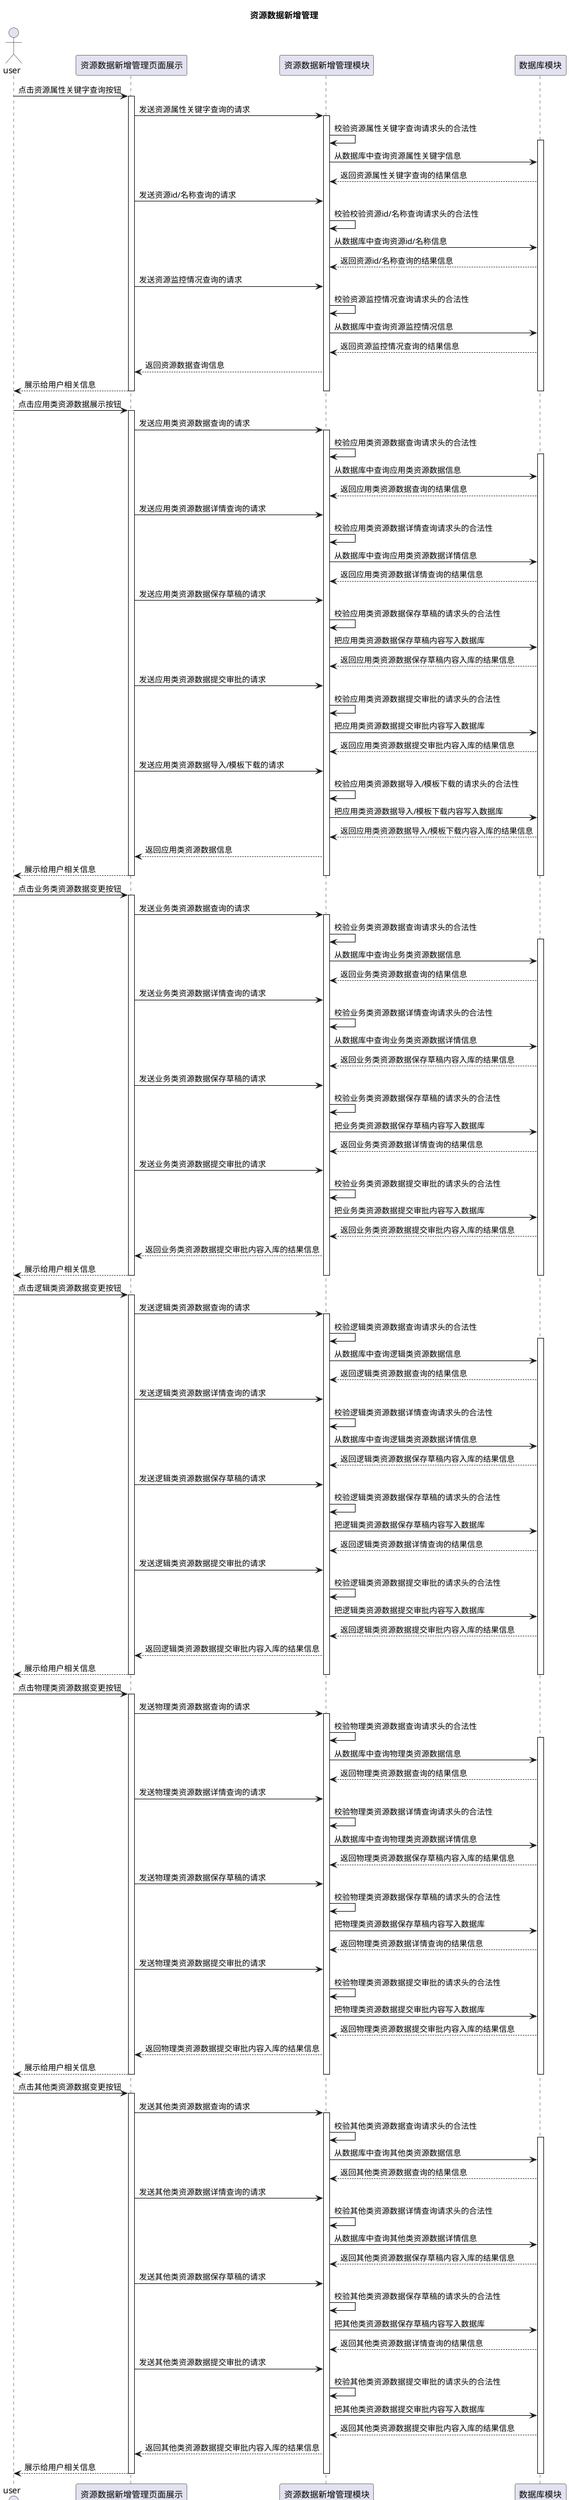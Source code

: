 @startuml
title 资源数据新增管理

actor user
participant "资源数据新增管理页面展示" as A
participant "资源数据新增管理模块" as B
participant "数据库模块" as C

user  -> A:点击资源属性关键字查询按钮
activate A
A   -> B:发送资源属性关键字查询的请求
activate B
B   -> B:校验资源属性关键字查询请求头的合法性
activate C
B   -> C:从数据库中查询资源属性关键字信息
C --> B:返回资源属性关键字查询的结果信息

A   -> B:发送资源id/名称查询的请求
B   -> B:校验校验资源id/名称查询请求头的合法性
B   -> C:从数据库中查询资源id/名称信息
C --> B:返回资源id/名称查询的结果信息

A   -> B:发送资源监控情况查询的请求
B   -> B:校验资源监控情况查询请求头的合法性
B   -> C:从数据库中查询资源监控情况信息
C --> B:返回资源监控情况查询的结果信息

B   --> A:返回资源数据查询信息
A   --> user:展示给用户相关信息
deactivate A
deactivate B
deactivate C

user  -> A:点击应用类资源数据展示按钮
activate A
A   -> B:发送应用类资源数据查询的请求
activate B
B   -> B:校验应用类资源数据查询请求头的合法性
activate C
B   -> C:从数据库中查询应用类资源数据信息
C --> B:返回应用类资源数据查询的结果信息

A   -> B:发送应用类资源数据详情查询的请求
B   -> B:校验应用类资源数据详情查询请求头的合法性
B   -> C:从数据库中查询应用类资源数据详情信息
C --> B:返回应用类资源数据详情查询的结果信息

A   -> B:发送应用类资源数据保存草稿的请求
B   -> B:校验应用类资源数据保存草稿的请求头的合法性
B   -> C:把应用类资源数据保存草稿内容写入数据库
C --> B:返回应用类资源数据保存草稿内容入库的结果信息

A   -> B:发送应用类资源数据提交审批的请求
B   -> B:校验应用类资源数据提交审批的请求头的合法性
B   -> C:把应用类资源数据提交审批内容写入数据库
C --> B:返回应用类资源数据提交审批内容入库的结果信息

A   -> B:发送应用类资源数据导入/模板下载的请求
B   -> B:校验应用类资源数据导入/模板下载的请求头的合法性
B   -> C:把应用类资源数据导入/模板下载内容写入数据库
C --> B:返回应用类资源数据导入/模板下载内容入库的结果信息

B   --> A:返回应用类资源数据信息
A   --> user:展示给用户相关信息
deactivate A
deactivate B
deactivate C

user  -> A:点击业务类资源数据变更按钮
activate A
A   -> B:发送业务类资源数据查询的请求
activate B
B   -> B:校验业务类资源数据查询请求头的合法性
activate C
B   -> C:从数据库中查询业务类资源数据信息
C --> B:返回业务类资源数据查询的结果信息

A   -> B:发送业务类资源数据详情查询的请求
B   -> B:校验业务类资源数据详情查询请求头的合法性
B   -> C:从数据库中查询业务类资源数据详情信息
C --> B:返回业务类资源数据保存草稿内容入库的结果信息

A   -> B:发送业务类资源数据保存草稿的请求
B   -> B:校验业务类资源数据保存草稿的请求头的合法性
B   -> C:把业务类资源数据保存草稿内容写入数据库
C --> B:返回业务类资源数据详情查询的结果信息

A   -> B:发送业务类资源数据提交审批的请求
B   -> B:校验业务类资源数据提交审批的请求头的合法性
B   -> C:把业务类资源数据提交审批内容写入数据库
C --> B:返回业务类资源数据提交审批内容入库的结果信息

B   --> A:返回业务类资源数据提交审批内容入库的结果信息
A   --> user:展示给用户相关信息
deactivate A
deactivate B
deactivate C

user  -> A:点击逻辑类资源数据变更按钮
activate A
A   -> B:发送逻辑类资源数据查询的请求
activate B
B   -> B:校验逻辑类资源数据查询请求头的合法性
activate C
B   -> C:从数据库中查询逻辑类资源数据信息
C --> B:返回逻辑类资源数据查询的结果信息

A   -> B:发送逻辑类资源数据详情查询的请求
B   -> B:校验逻辑类资源数据详情查询请求头的合法性
B   -> C:从数据库中查询逻辑类资源数据详情信息
C --> B:返回逻辑类资源数据保存草稿内容入库的结果信息

A   -> B:发送逻辑类资源数据保存草稿的请求
B   -> B:校验逻辑类资源数据保存草稿的请求头的合法性
B   -> C:把逻辑类资源数据保存草稿内容写入数据库
C --> B:返回逻辑类资源数据详情查询的结果信息

A   -> B:发送逻辑类资源数据提交审批的请求
B   -> B:校验逻辑类资源数据提交审批的请求头的合法性
B   -> C:把逻辑类资源数据提交审批内容写入数据库
C --> B:返回逻辑类资源数据提交审批内容入库的结果信息

B   --> A:返回逻辑类资源数据提交审批内容入库的结果信息
A   --> user:展示给用户相关信息
deactivate A
deactivate B
deactivate C

user  -> A:点击物理类资源数据变更按钮
activate A
A   -> B:发送物理类资源数据查询的请求
activate B
B   -> B:校验物理类资源数据查询请求头的合法性
activate C
B   -> C:从数据库中查询物理类资源数据信息
C --> B:返回物理类资源数据查询的结果信息

A   -> B:发送物理类资源数据详情查询的请求
B   -> B:校验物理类资源数据详情查询请求头的合法性
B   -> C:从数据库中查询物理类资源数据详情信息
C --> B:返回物理类资源数据保存草稿内容入库的结果信息

A   -> B:发送物理类资源数据保存草稿的请求
B   -> B:校验物理类资源数据保存草稿的请求头的合法性
B   -> C:把物理类资源数据保存草稿内容写入数据库
C --> B:返回物理类资源数据详情查询的结果信息

A   -> B:发送物理类资源数据提交审批的请求
B   -> B:校验物理类资源数据提交审批的请求头的合法性
B   -> C:把物理类资源数据提交审批内容写入数据库
C --> B:返回物理类资源数据提交审批内容入库的结果信息

B   --> A:返回物理类资源数据提交审批内容入库的结果信息
A   --> user:展示给用户相关信息
deactivate A
deactivate B
deactivate C

user  -> A:点击其他类资源数据变更按钮
activate A
A   -> B:发送其他类资源数据查询的请求
activate B
B   -> B:校验其他类资源数据查询请求头的合法性
activate C
B   -> C:从数据库中查询其他类资源数据信息
C --> B:返回其他类资源数据查询的结果信息

A   -> B:发送其他类资源数据详情查询的请求
B   -> B:校验其他类资源数据详情查询请求头的合法性
B   -> C:从数据库中查询其他类资源数据详情信息
C --> B:返回其他类资源数据保存草稿内容入库的结果信息

A   -> B:发送其他类资源数据保存草稿的请求
B   -> B:校验其他类资源数据保存草稿的请求头的合法性
B   -> C:把其他类资源数据保存草稿内容写入数据库
C --> B:返回其他类资源数据详情查询的结果信息

A   -> B:发送其他类资源数据提交审批的请求
B   -> B:校验其他类资源数据提交审批的请求头的合法性
B   -> C:把其他类资源数据提交审批内容写入数据库
C --> B:返回其他类资源数据提交审批内容入库的结果信息

B   --> A:返回其他类资源数据提交审批内容入库的结果信息
A   --> user:展示给用户相关信息
deactivate A
deactivate B
deactivate C

@enduml